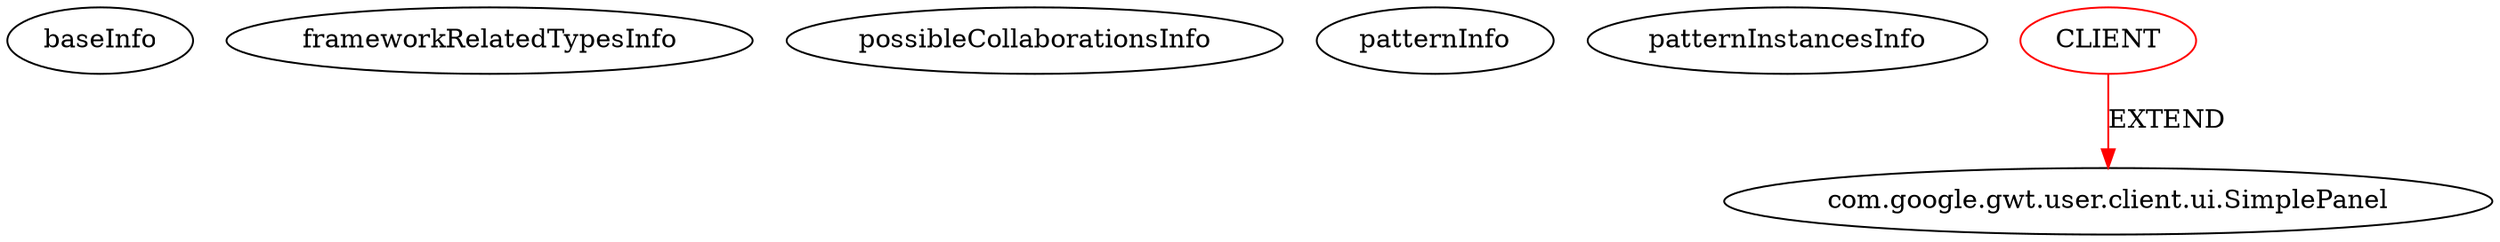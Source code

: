 digraph {
baseInfo[graphId=441,category="pattern",isAnonymous=false,possibleRelation=false]
frameworkRelatedTypesInfo[0="com.google.gwt.user.client.ui.SimplePanel"]
possibleCollaborationsInfo[]
patternInfo[frequency=8.0,patternRootClient=0]
patternInstancesInfo[0="mansiT-UiBinder~/mansiT-UiBinder/UiBinder-master/uibinder/src/com/mansi/client/board/InsertPanelExample.java~InsertPanelExample~3701",1="svandecappelle-AppriseGwt~/svandecappelle-AppriseGwt/AppriseGwt-master/src/main/java/com/mizore/gwt/apprise/client/AppriseElement.java~AppriseElement~4516",2="jhudson8-gwt-jquery-ui~/jhudson8-gwt-jquery-ui/gwt-jquery-ui-master/core/gwt-jquery-ui-mobile/src/main/java/com/google/gwt/jquery/mobile/ui/NavBar.java~LiPanel~3189",3="mansiT-UiBinder~/mansiT-UiBinder/UiBinder-master/uibinder/src/com/mansi/client/board/AbsolutePositionExample.java~AbsolutePositionExample~3696",4="mansiT-UiBinder~/mansiT-UiBinder/UiBinder-master/uibinder/src/com/mansi/client/board/Example.java~Example~3693",5="svandecappelle-AppriseGwt~/svandecappelle-AppriseGwt/AppriseGwt-master/src/main/java/com/mizore/gwt/apprise/client/AppriseOverlay.java~AppriseOverlay~4513",6="nextinterfaces-next~/nextinterfaces-next/next-master/src/next/i/view/widgets/XPopup.java~XPopup~4217",7="laaglu-lib-gwt-file~/laaglu-lib-gwt-file/lib-gwt-file-master/src/main/java/org/vectomatic/dnd/DropPanel.java~DropPanel~3455"]
1[label="com.google.gwt.user.client.ui.SimplePanel",vertexType="FRAMEWORK_CLASS_TYPE",isFrameworkType=false]
0[label="CLIENT",vertexType="ROOT_CLIENT_CLASS_DECLARATION",isFrameworkType=false,color=red]
0->1[label="EXTEND",color=red]
}
